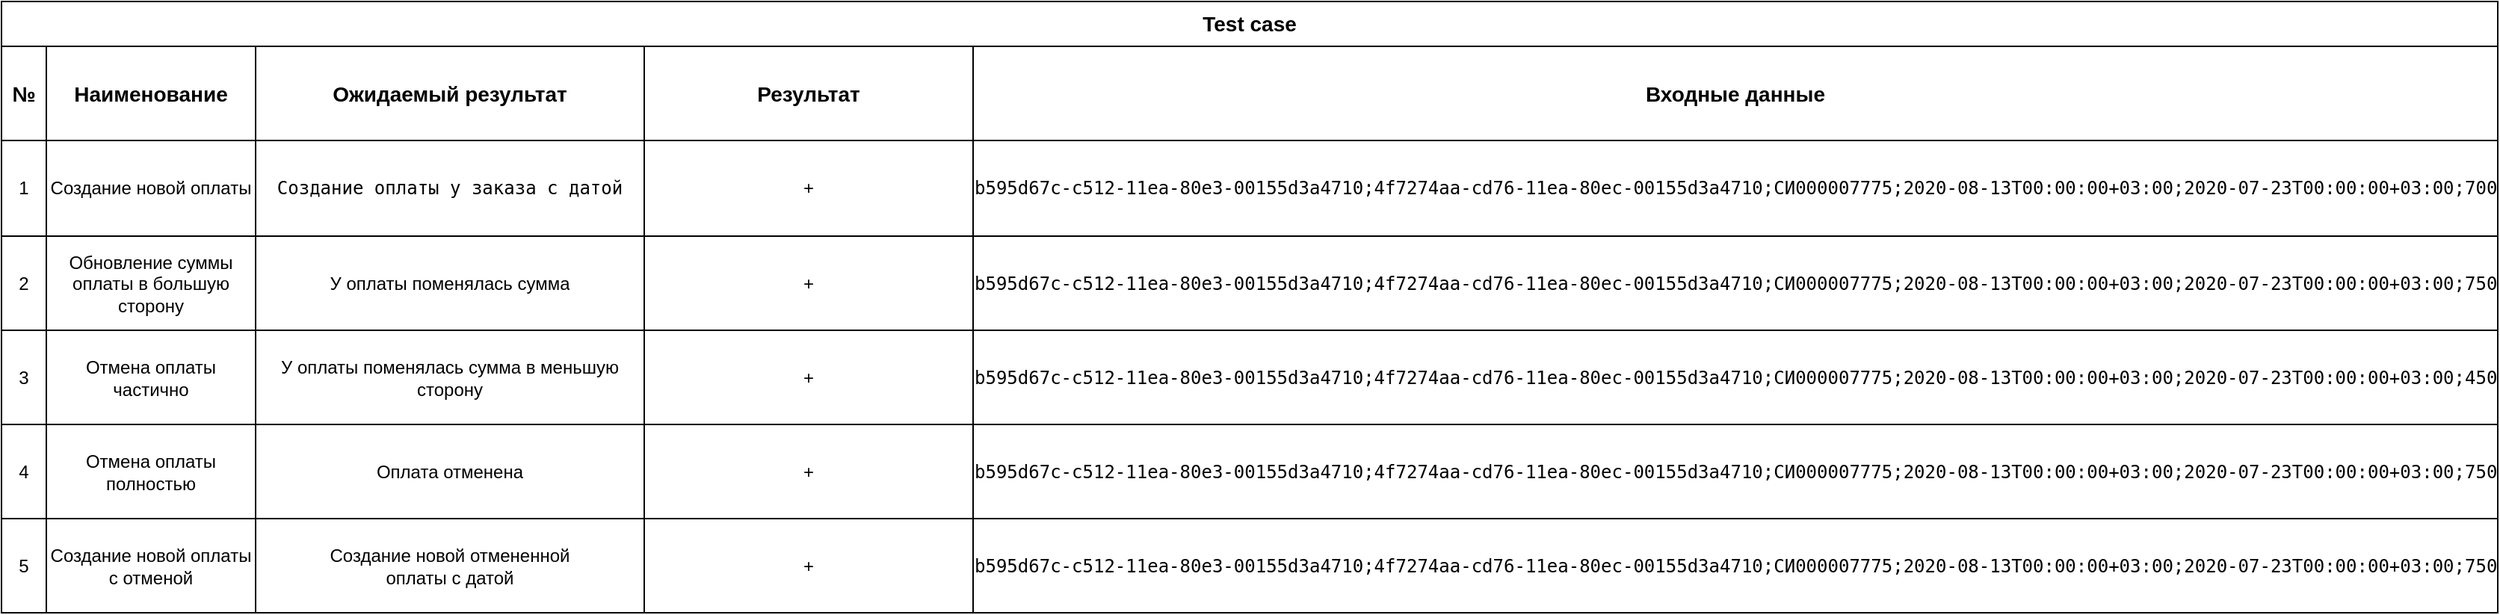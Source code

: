 <mxfile version="14.4.8" type="github">
  <diagram id="XGwqUraiCzLDZi8iTGyC" name="Page-1">
    <mxGraphModel dx="2500" dy="934" grid="1" gridSize="10" guides="0" tooltips="1" connect="1" arrows="1" fold="1" page="1" pageScale="1" pageWidth="827" pageHeight="1169" math="0" shadow="0">
      <root>
        <mxCell id="0" />
        <mxCell id="1" parent="0" />
        <mxCell id="BR2r3WbyYwDmDXuiNe_b-1" value="Test case" style="shape=table;html=1;whiteSpace=wrap;startSize=30;container=1;collapsible=0;childLayout=tableLayout;fontStyle=1;align=center;fontSize=14;labelBackgroundColor=none;" vertex="1" parent="1">
          <mxGeometry x="-690" y="80" width="1670" height="409" as="geometry" />
        </mxCell>
        <mxCell id="BR2r3WbyYwDmDXuiNe_b-2" value="" style="shape=partialRectangle;html=1;whiteSpace=wrap;collapsible=0;dropTarget=0;pointerEvents=0;fillColor=none;top=0;left=0;bottom=0;right=0;points=[[0,0.5],[1,0.5]];portConstraint=eastwest;labelBackgroundColor=none;" vertex="1" parent="BR2r3WbyYwDmDXuiNe_b-1">
          <mxGeometry y="30" width="1670" height="63" as="geometry" />
        </mxCell>
        <mxCell id="BR2r3WbyYwDmDXuiNe_b-3" value="№" style="shape=partialRectangle;html=1;whiteSpace=wrap;connectable=0;fillColor=none;top=0;left=0;bottom=0;right=0;overflow=hidden;fontSize=14;fontStyle=1;labelBackgroundColor=none;" vertex="1" parent="BR2r3WbyYwDmDXuiNe_b-2">
          <mxGeometry width="30" height="63" as="geometry" />
        </mxCell>
        <mxCell id="BR2r3WbyYwDmDXuiNe_b-4" value="Наименование" style="shape=partialRectangle;html=1;whiteSpace=wrap;connectable=0;fillColor=none;top=0;left=0;bottom=0;right=0;overflow=hidden;fontSize=14;fontStyle=1;labelBackgroundColor=none;" vertex="1" parent="BR2r3WbyYwDmDXuiNe_b-2">
          <mxGeometry x="30" width="140" height="63" as="geometry" />
        </mxCell>
        <mxCell id="BR2r3WbyYwDmDXuiNe_b-17" value="&lt;span style=&quot;font-family: &amp;quot;helvetica&amp;quot;&quot;&gt;Ожидаемый результат&lt;/span&gt;" style="shape=partialRectangle;html=1;whiteSpace=wrap;connectable=0;fillColor=none;top=0;left=0;bottom=0;right=0;overflow=hidden;fontSize=14;fontStyle=1;labelBackgroundColor=none;" vertex="1" parent="BR2r3WbyYwDmDXuiNe_b-2">
          <mxGeometry x="170" width="260" height="63" as="geometry" />
        </mxCell>
        <mxCell id="BR2r3WbyYwDmDXuiNe_b-44" value="Результат" style="shape=partialRectangle;html=1;whiteSpace=wrap;connectable=0;fillColor=none;top=0;left=0;bottom=0;right=0;overflow=hidden;fontSize=14;fontStyle=1;labelBackgroundColor=none;" vertex="1" parent="BR2r3WbyYwDmDXuiNe_b-2">
          <mxGeometry x="430" width="220" height="63" as="geometry" />
        </mxCell>
        <mxCell id="BR2r3WbyYwDmDXuiNe_b-47" value="&lt;span&gt;Входные данные&lt;/span&gt;" style="shape=partialRectangle;html=1;whiteSpace=wrap;connectable=0;fillColor=none;top=0;left=0;bottom=0;right=0;overflow=hidden;fontSize=14;fontStyle=1;labelBackgroundColor=none;" vertex="1" parent="BR2r3WbyYwDmDXuiNe_b-2">
          <mxGeometry x="650" width="1020" height="63" as="geometry" />
        </mxCell>
        <mxCell id="BR2r3WbyYwDmDXuiNe_b-6" value="" style="shape=partialRectangle;html=1;whiteSpace=wrap;collapsible=0;dropTarget=0;pointerEvents=0;fillColor=none;top=0;left=0;bottom=0;right=0;points=[[0,0.5],[1,0.5]];portConstraint=eastwest;labelBackgroundColor=none;" vertex="1" parent="BR2r3WbyYwDmDXuiNe_b-1">
          <mxGeometry y="93" width="1670" height="64" as="geometry" />
        </mxCell>
        <mxCell id="BR2r3WbyYwDmDXuiNe_b-7" value="1" style="shape=partialRectangle;html=1;whiteSpace=wrap;connectable=0;fillColor=none;top=0;left=0;bottom=0;right=0;overflow=hidden;labelBackgroundColor=none;" vertex="1" parent="BR2r3WbyYwDmDXuiNe_b-6">
          <mxGeometry width="30" height="64" as="geometry" />
        </mxCell>
        <mxCell id="BR2r3WbyYwDmDXuiNe_b-8" value="Создание новой оплаты" style="shape=partialRectangle;html=1;whiteSpace=wrap;connectable=0;fillColor=none;top=0;left=0;bottom=0;right=0;overflow=hidden;labelBackgroundColor=none;" vertex="1" parent="BR2r3WbyYwDmDXuiNe_b-6">
          <mxGeometry x="30" width="140" height="64" as="geometry" />
        </mxCell>
        <mxCell id="BR2r3WbyYwDmDXuiNe_b-18" value="&lt;pre style=&quot;font-family: &amp;#34;jetbrains mono&amp;#34; , monospace&quot;&gt;Создание оплаты у заказа с датой&lt;/pre&gt;" style="shape=partialRectangle;html=1;whiteSpace=wrap;connectable=0;fillColor=none;top=0;left=0;bottom=0;right=0;overflow=hidden;labelBackgroundColor=none;" vertex="1" parent="BR2r3WbyYwDmDXuiNe_b-6">
          <mxGeometry x="170" width="260" height="64" as="geometry" />
        </mxCell>
        <mxCell id="BR2r3WbyYwDmDXuiNe_b-45" value="+" style="shape=partialRectangle;html=1;whiteSpace=wrap;connectable=0;fillColor=none;top=0;left=0;bottom=0;right=0;overflow=hidden;labelBackgroundColor=none;" vertex="1" parent="BR2r3WbyYwDmDXuiNe_b-6">
          <mxGeometry x="430" width="220" height="64" as="geometry" />
        </mxCell>
        <mxCell id="BR2r3WbyYwDmDXuiNe_b-48" value="&lt;pre style=&quot;font-family: &amp;quot;jetbrains mono&amp;quot; , monospace&quot;&gt;&lt;font style=&quot;&quot;&gt;b595d67c-c512-11ea-80e3-00155d3a4710;4f7274aa-cd76-11ea-80ec-00155d3a4710;СИ000007775;2020-08-13T00:00:00+03:00;2020-07-23T00:00:00+03:00;70000;N;&lt;/font&gt;&lt;/pre&gt;" style="shape=partialRectangle;html=1;whiteSpace=wrap;connectable=0;fillColor=none;top=0;left=0;bottom=0;right=0;overflow=hidden;labelBackgroundColor=none;" vertex="1" parent="BR2r3WbyYwDmDXuiNe_b-6">
          <mxGeometry x="650" width="1020" height="64" as="geometry" />
        </mxCell>
        <mxCell id="BR2r3WbyYwDmDXuiNe_b-10" value="" style="shape=partialRectangle;html=1;whiteSpace=wrap;collapsible=0;dropTarget=0;pointerEvents=0;fillColor=none;top=0;left=0;bottom=0;right=0;points=[[0,0.5],[1,0.5]];portConstraint=eastwest;labelBackgroundColor=none;" vertex="1" parent="BR2r3WbyYwDmDXuiNe_b-1">
          <mxGeometry y="157" width="1670" height="63" as="geometry" />
        </mxCell>
        <mxCell id="BR2r3WbyYwDmDXuiNe_b-11" value="2" style="shape=partialRectangle;html=1;whiteSpace=wrap;connectable=0;fillColor=none;top=0;left=0;bottom=0;right=0;overflow=hidden;labelBackgroundColor=none;" vertex="1" parent="BR2r3WbyYwDmDXuiNe_b-10">
          <mxGeometry width="30" height="63" as="geometry" />
        </mxCell>
        <mxCell id="BR2r3WbyYwDmDXuiNe_b-12" value="Обновление суммы оплаты в большую сторону" style="shape=partialRectangle;html=1;whiteSpace=wrap;connectable=0;fillColor=none;top=0;left=0;bottom=0;right=0;overflow=hidden;labelBackgroundColor=none;" vertex="1" parent="BR2r3WbyYwDmDXuiNe_b-10">
          <mxGeometry x="30" width="140" height="63" as="geometry" />
        </mxCell>
        <mxCell id="BR2r3WbyYwDmDXuiNe_b-19" value="У оплаты поменялась сумма" style="shape=partialRectangle;html=1;whiteSpace=wrap;connectable=0;fillColor=none;top=0;left=0;bottom=0;right=0;overflow=hidden;labelBackgroundColor=none;" vertex="1" parent="BR2r3WbyYwDmDXuiNe_b-10">
          <mxGeometry x="170" width="260" height="63" as="geometry" />
        </mxCell>
        <mxCell id="BR2r3WbyYwDmDXuiNe_b-46" value="+" style="shape=partialRectangle;html=1;whiteSpace=wrap;connectable=0;fillColor=none;top=0;left=0;bottom=0;right=0;overflow=hidden;labelBackgroundColor=none;" vertex="1" parent="BR2r3WbyYwDmDXuiNe_b-10">
          <mxGeometry x="430" width="220" height="63" as="geometry" />
        </mxCell>
        <mxCell id="BR2r3WbyYwDmDXuiNe_b-49" value="&lt;pre style=&quot;font-family: &amp;#34;jetbrains mono&amp;#34; , monospace&quot;&gt;b595d67c-c512-11ea-80e3-00155d3a4710;4f7274aa-cd76-11ea-80ec-00155d3a4710;СИ000007775;2020-08-13T00:00:00+03:00;2020-07-23T00:00:00+03:00;75000;N;&lt;/pre&gt;" style="shape=partialRectangle;html=1;whiteSpace=wrap;connectable=0;fillColor=none;top=0;left=0;bottom=0;right=0;overflow=hidden;labelBackgroundColor=none;" vertex="1" parent="BR2r3WbyYwDmDXuiNe_b-10">
          <mxGeometry x="650" width="1020" height="63" as="geometry" />
        </mxCell>
        <mxCell id="BR2r3WbyYwDmDXuiNe_b-50" style="shape=partialRectangle;html=1;whiteSpace=wrap;collapsible=0;dropTarget=0;pointerEvents=0;fillColor=none;top=0;left=0;bottom=0;right=0;points=[[0,0.5],[1,0.5]];portConstraint=eastwest;labelBackgroundColor=none;" vertex="1" parent="BR2r3WbyYwDmDXuiNe_b-1">
          <mxGeometry y="220" width="1670" height="63" as="geometry" />
        </mxCell>
        <mxCell id="BR2r3WbyYwDmDXuiNe_b-51" value="3" style="shape=partialRectangle;html=1;whiteSpace=wrap;connectable=0;fillColor=none;top=0;left=0;bottom=0;right=0;overflow=hidden;labelBackgroundColor=none;" vertex="1" parent="BR2r3WbyYwDmDXuiNe_b-50">
          <mxGeometry width="30" height="63" as="geometry" />
        </mxCell>
        <mxCell id="BR2r3WbyYwDmDXuiNe_b-52" value="&lt;span&gt;Отмена оплаты частично&lt;/span&gt;" style="shape=partialRectangle;html=1;whiteSpace=wrap;connectable=0;fillColor=none;top=0;left=0;bottom=0;right=0;overflow=hidden;labelBackgroundColor=none;" vertex="1" parent="BR2r3WbyYwDmDXuiNe_b-50">
          <mxGeometry x="30" width="140" height="63" as="geometry" />
        </mxCell>
        <mxCell id="BR2r3WbyYwDmDXuiNe_b-53" value="У оплаты поменялась сумма в меньшую сторону" style="shape=partialRectangle;html=1;whiteSpace=wrap;connectable=0;fillColor=none;top=0;left=0;bottom=0;right=0;overflow=hidden;labelBackgroundColor=none;" vertex="1" parent="BR2r3WbyYwDmDXuiNe_b-50">
          <mxGeometry x="170" width="260" height="63" as="geometry" />
        </mxCell>
        <mxCell id="BR2r3WbyYwDmDXuiNe_b-54" value="+" style="shape=partialRectangle;html=1;whiteSpace=wrap;connectable=0;fillColor=none;top=0;left=0;bottom=0;right=0;overflow=hidden;labelBackgroundColor=none;" vertex="1" parent="BR2r3WbyYwDmDXuiNe_b-50">
          <mxGeometry x="430" width="220" height="63" as="geometry" />
        </mxCell>
        <mxCell id="BR2r3WbyYwDmDXuiNe_b-55" value="&lt;pre style=&quot;font-family: &amp;#34;jetbrains mono&amp;#34; , monospace&quot;&gt;b595d67c-c512-11ea-80e3-00155d3a4710;4f7274aa-cd76-11ea-80ec-00155d3a4710;СИ000007775;2020-08-13T00:00:00+03:00;2020-07-23T00:00:00+03:00;45000;N;&lt;/pre&gt;" style="shape=partialRectangle;html=1;whiteSpace=wrap;connectable=0;fillColor=none;top=0;left=0;bottom=0;right=0;overflow=hidden;labelBackgroundColor=none;" vertex="1" parent="BR2r3WbyYwDmDXuiNe_b-50">
          <mxGeometry x="650" width="1020" height="63" as="geometry" />
        </mxCell>
        <mxCell id="BR2r3WbyYwDmDXuiNe_b-56" style="shape=partialRectangle;html=1;whiteSpace=wrap;collapsible=0;dropTarget=0;pointerEvents=0;fillColor=none;top=0;left=0;bottom=0;right=0;points=[[0,0.5],[1,0.5]];portConstraint=eastwest;labelBackgroundColor=none;" vertex="1" parent="BR2r3WbyYwDmDXuiNe_b-1">
          <mxGeometry y="283" width="1670" height="63" as="geometry" />
        </mxCell>
        <mxCell id="BR2r3WbyYwDmDXuiNe_b-57" value="4" style="shape=partialRectangle;html=1;whiteSpace=wrap;connectable=0;fillColor=none;top=0;left=0;bottom=0;right=0;overflow=hidden;labelBackgroundColor=none;" vertex="1" parent="BR2r3WbyYwDmDXuiNe_b-56">
          <mxGeometry width="30" height="63" as="geometry" />
        </mxCell>
        <mxCell id="BR2r3WbyYwDmDXuiNe_b-58" value="Отмена оплаты полностью" style="shape=partialRectangle;html=1;whiteSpace=wrap;connectable=0;fillColor=none;top=0;left=0;bottom=0;right=0;overflow=hidden;labelBackgroundColor=none;" vertex="1" parent="BR2r3WbyYwDmDXuiNe_b-56">
          <mxGeometry x="30" width="140" height="63" as="geometry" />
        </mxCell>
        <mxCell id="BR2r3WbyYwDmDXuiNe_b-59" value="Оплата отменена" style="shape=partialRectangle;html=1;whiteSpace=wrap;connectable=0;fillColor=none;top=0;left=0;bottom=0;right=0;overflow=hidden;labelBackgroundColor=none;" vertex="1" parent="BR2r3WbyYwDmDXuiNe_b-56">
          <mxGeometry x="170" width="260" height="63" as="geometry" />
        </mxCell>
        <mxCell id="BR2r3WbyYwDmDXuiNe_b-60" value="+" style="shape=partialRectangle;html=1;whiteSpace=wrap;connectable=0;fillColor=none;top=0;left=0;bottom=0;right=0;overflow=hidden;labelBackgroundColor=none;" vertex="1" parent="BR2r3WbyYwDmDXuiNe_b-56">
          <mxGeometry x="430" width="220" height="63" as="geometry" />
        </mxCell>
        <mxCell id="BR2r3WbyYwDmDXuiNe_b-61" value="&lt;pre style=&quot;font-family: &amp;#34;jetbrains mono&amp;#34; , monospace&quot;&gt;b595d67c-c512-11ea-80e3-00155d3a4710;4f7274aa-cd76-11ea-80ec-00155d3a4710;СИ000007775;2020-08-13T00:00:00+03:00;2020-07-23T00:00:00+03:00;75000;Y;&lt;/pre&gt;" style="shape=partialRectangle;html=1;whiteSpace=wrap;connectable=0;fillColor=none;top=0;left=0;bottom=0;right=0;overflow=hidden;labelBackgroundColor=none;" vertex="1" parent="BR2r3WbyYwDmDXuiNe_b-56">
          <mxGeometry x="650" width="1020" height="63" as="geometry" />
        </mxCell>
        <mxCell id="BR2r3WbyYwDmDXuiNe_b-62" style="shape=partialRectangle;html=1;whiteSpace=wrap;collapsible=0;dropTarget=0;pointerEvents=0;fillColor=none;top=0;left=0;bottom=0;right=0;points=[[0,0.5],[1,0.5]];portConstraint=eastwest;labelBackgroundColor=none;" vertex="1" parent="BR2r3WbyYwDmDXuiNe_b-1">
          <mxGeometry y="346" width="1670" height="63" as="geometry" />
        </mxCell>
        <mxCell id="BR2r3WbyYwDmDXuiNe_b-63" value="5" style="shape=partialRectangle;html=1;whiteSpace=wrap;connectable=0;fillColor=none;top=0;left=0;bottom=0;right=0;overflow=hidden;labelBackgroundColor=none;" vertex="1" parent="BR2r3WbyYwDmDXuiNe_b-62">
          <mxGeometry width="30" height="63" as="geometry" />
        </mxCell>
        <mxCell id="BR2r3WbyYwDmDXuiNe_b-64" value="Создание новой оплаты с отменой" style="shape=partialRectangle;html=1;whiteSpace=wrap;connectable=0;fillColor=none;top=0;left=0;bottom=0;right=0;overflow=hidden;labelBackgroundColor=none;" vertex="1" parent="BR2r3WbyYwDmDXuiNe_b-62">
          <mxGeometry x="30" width="140" height="63" as="geometry" />
        </mxCell>
        <mxCell id="BR2r3WbyYwDmDXuiNe_b-65" value="Создание новой отмененной &lt;br&gt;оплаты с датой" style="shape=partialRectangle;html=1;whiteSpace=wrap;connectable=0;fillColor=none;top=0;left=0;bottom=0;right=0;overflow=hidden;labelBackgroundColor=none;" vertex="1" parent="BR2r3WbyYwDmDXuiNe_b-62">
          <mxGeometry x="170" width="260" height="63" as="geometry" />
        </mxCell>
        <mxCell id="BR2r3WbyYwDmDXuiNe_b-66" value="+" style="shape=partialRectangle;html=1;whiteSpace=wrap;connectable=0;fillColor=none;top=0;left=0;bottom=0;right=0;overflow=hidden;labelBackgroundColor=none;flipH=1;" vertex="1" parent="BR2r3WbyYwDmDXuiNe_b-62">
          <mxGeometry x="430" width="220" height="63" as="geometry" />
        </mxCell>
        <mxCell id="BR2r3WbyYwDmDXuiNe_b-67" value="&lt;pre style=&quot;font-family: &amp;#34;jetbrains mono&amp;#34; , monospace&quot;&gt;b595d67c-c512-11ea-80e3-00155d3a4710;4f7274aa-cd76-11ea-80ec-00155d3a4710;СИ000007775;2020-08-13T00:00:00+03:00;2020-07-23T00:00:00+03:00;75000;Y;&lt;/pre&gt;" style="shape=partialRectangle;html=1;whiteSpace=wrap;connectable=0;fillColor=none;top=0;left=0;bottom=0;right=0;overflow=hidden;labelBackgroundColor=none;" vertex="1" parent="BR2r3WbyYwDmDXuiNe_b-62">
          <mxGeometry x="650" width="1020" height="63" as="geometry" />
        </mxCell>
      </root>
    </mxGraphModel>
  </diagram>
</mxfile>
